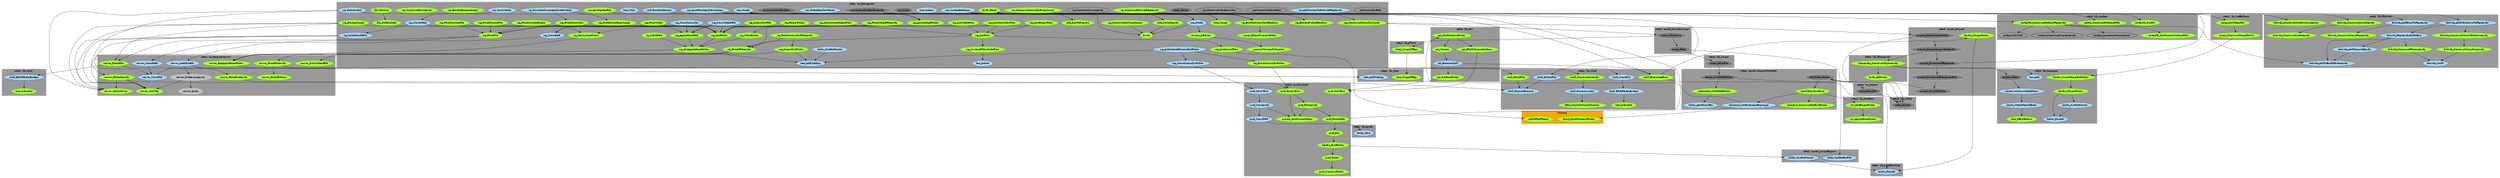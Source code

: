 digraph "dot_FromArray" {	graph [		clusterrank="true"		size="31.2500,31.2500"	];		subgraph "pf" {		node [];			n145 [label="scrape_TidyTitle" URL="scrape_TidyTitle%2Cpf%2Cstack+%22lib_Scrape%22%2C1"];		n174 [label="_setControllerHelp" URL="_setControllerHelp%2Cpf%2Cstack+%22lib_RevIgniter%22%2C1"];		n143 [label="scrape_ConstructNumKeyArray" URL="scrape_ConstructNumKeyArray%2Cpf%2Cstack+%22lib_Scrape%22%2C1"];		n123 [label="rig_ConstructSourceArray" URL="rig_ConstructSourceArray%2Cpf%2Cstack+%22lib_RevIgniter%22%2C1"];	}		subgraph "pc" {		node [];			n128 [label="_setScriptStackGistHelp" URL="_setScriptStackGistHelp%2Cpc%2Cstack+%22lib_RevIgniter%22%2C1"];		n171 [label="rig_ConstructMarkdownToc" URL="rig_ConstructMarkdownToc%2Cpc%2Cstack+%22lib_RevIgniter%22%2C1"];		n144 [label="scrape_IncrementNumKeyList" URL="scrape_IncrementNumKeyList%2Cpc%2Cstack+%22lib_Scrape%22%2C1"];	}		subgraph "s" {		node [fillcolor="grey", style="filled", color="white"];			n75 [label="server_Array" URL="server_Array%2Cs%2Cstack+%22lib_RemoteServer%22%2C1"];		n74 [label="server_PreferenceArray" URL="server_PreferenceArray%2Cs%2Cstack+%22lib_RemoteServer%22%2C1"];	}		subgraph "g" {		node [fillcolor="grey50", style="filled", color="white"];			n100 [label="script_HelpFile" URL="script_HelpFile%2Cg%2Cstack+%22lib_Script%22%2C1"];		n35 [label="stack_Object" URL="stack_Object%2Cg%2Cstack+%22lib_RevIgniter%22%2C1"];		n115 [label="mobile_Name" URL="mobile_Name%2Cg%2Cstack+%22lib_Common%22%2C1"];		n29 [label="stack_Object" URL="stack_Object%2Cg%2Cstack+%22lib_Stack%22%2C1"];		n151 [label="project_OverlayFolder" URL="project_OverlayFolder%2Cg%2Cstack+%22model_Project%22%2C1"];		n3 [label="project_ProcessedHkeyArrayFile" URL="project_ProcessedHkeyArrayFile%2Cg%2Cstack+%22model_Project%22%2C1"];		n109 [label="project_DependencyStackArray" URL="project_DependencyStackArray%2Cg%2Cstack+%22model_Project%22%2C1"];		n154 [label="object_MetaDataFolder" URL="object_MetaDataFolder%2Cg%2Cstack+%22model_ObjectMetadata%22%2C1"];		n182 [label="rig_Script" URL="rig_Script%2Cg%2Cstack+%22lib_RevIgniter%22%2C1"];		n28 [label="mainstack_File" URL="mainstack_File%2Cg%2Cstack+%22lib_Object%22%2C1"];		n161 [label="project_DependencyStacks" URL="project_DependencyStacks%2Cg%2Cstack+%22model_Project%22%2C1"];		n77 [label="rig_ControllerHandlerArray" URL="rig_ControllerHandlerArray%2Cg%2Cstack+%22lib_RevIgniter%22%2C1"];		n9 [label="rig_ControllerHandlers" URL="rig_ControllerHandlers%2Cg%2Cstack+%22lib_RevIgniter%22%2C1"];		n98 [label="script_Help" URL="script_Help%2Cg%2Cstack+%22model_OverlayScript%22%2C1"];		n27 [label="textStack_Folder" URL="textStack_Folder%2Cg%2Cstack+%22model_ObjectMetadata%22%2C1"];		n162 [label="script_Markdown" URL="script_Markdown%2Cg%2Cstack+%22model_OverlayScript%22%2C1"];		n1 [label="project_ProcessedHkeyArray" URL="project_ProcessedHkeyArray%2Cg%2Cstack+%22model_Project%22%2C1"];	}		subgraph "c" {		node [fillcolor="LightBlue", style="filled", color="Blue"];			n22 [label="folder_CreateNested" URL="folder_CreateNested%2Cc%2Cstack+%22model_ScriptExport%22%2C1"];		n65 [label="shell_StoreFile" URL="shell_StoreFile%2Cc%2Cstack+%22lib_Shell%22%2C1"];		n84 [label="opn_Notify" URL="opn_Notify%2Cc%2Cstack+%22lib_RevIgniter%22%2C1"];		n96 [label="fedwiki_AddMarkdownToPageArray" URL="fedwiki_AddMarkdownToPageArray%2Cc%2Cstack+%22lib_Fedwiki%22%2C1"];		n52 [label="git_ExecuteShell" URL="git_ExecuteShell%2Cc%2Cstack+%22lib_Git%22%2C1"];		n175 [label="folder_AddObjectBit" URL="folder_AddObjectBit%2Cc%2Cstack+%22model_ObjectMetadata%22%2C1"];		n108 [label="fedwiki_AddToEndOfIndexArray" URL="fedwiki_AddToEndOfIndexArray%2Cc%2Cstack+%22lib_Fedwiki%22%2C1"];		n111 [label="rig_DownloadScriptAndCreateStack" URL="rig_DownloadScriptAndCreateStack%2Cc%2Cstack+%22lib_RevIgniter%22%2C1"];		n60 [label="rig_StoreControllerFolder" URL="rig_StoreControllerFolder%2Cc%2Cstack+%22lib_RevIgniter%22%2C1"];		n136 [label="folder_Format" URL="folder_Format%2Cc%2Cstack+%22lib_Common%22%2C1"];		n56 [label="text_AddTrailing" URL="text_AddTrailing%2Cc%2Cstack+%22lib_RevIgniter%22%2C1"];		n25 [label="shell_BashParamEscape" URL="shell_BashParamEscape%2Cc%2Cstack+%22lib_XML%22%2C1"];		n179 [label="osx_Notify" URL="osx_Notify%2Cc%2Cstack+%22lib_RevIgniter%22%2C1"];		n159 [label="server_LoadDetails" URL="server_LoadDetails%2Cc%2Cstack+%22lib_RemoteServer%22%2C1"];		n129 [label="text_Indent" URL="text_Indent%2Cc%2Cstack+%22lib_RevIgniter%22%2C1"];		n93 [label="server_StoreFile" URL="server_StoreFile%2Cc%2Cstack+%22lib_RemoteServer%22%2C1"];		n16 [label="rig_AddContentToFedwikiPageArray" URL="rig_AddContentToFedwikiPageArray%2Cc%2Cstack+%22lib_RevIgniter%22%2C1"];		n36 [label="checkout_SetFolderAndRepotype" URL="checkout_SetFolderAndRepotype%2Cc%2Cstack+%22model_ObjectMetadata%22%2C1"];		n170 [label="folder_CreateNested" URL="folder_CreateNested%2Cc%2Cstack+%22lib_RevIgniter%22%2C1"];		n114 [label="line_Add" URL="line_Add%2Cc%2Cstack+%22lib_Common%22%2C1"];		n178 [label="rig_StoreStack" URL="rig_StoreStack%2Cc%2Cstack+%22lib_RevIgniter%22%2C1"];		n139 [label="object_SetShortStackName" URL="object_SetShortStackName%2Cc%2Cstack+%22lib_Common%22%2C1"];		n135 [label="folder_CreateNested" URL="folder_CreateNested%2Cc%2Cstack+%22lib_Common%22%2C1"];		n82 [label="folder_Format" URL="folder_Format%2Cc%2Cstack+%22lib_LocalFedWiki%22%2C1"];		n63 [label="rig_AskSetLocalControllerFolder" URL="rig_AskSetLocalControllerFolder%2Cc%2Cstack+%22lib_RevIgniter%22%2C1"];		n102 [label="rig_ScrapeHeadings" URL="rig_ScrapeHeadings%2Cc%2Cstack+%22lib_RevIgniter%22%2C1"];		n122 [label="fedwiki_PageArrayAddToEnd" URL="fedwiki_PageArrayAddToEnd%2Cc%2Cstack+%22lib_Fedwiki%22%2C1"];		n86 [label="rig_StoreController" URL="rig_StoreController%2Cc%2Cstack+%22lib_RevIgniter%22%2C1"];		n17 [label="fedwiki_AddHtmlToPageArray" URL="fedwiki_AddHtmlToPageArray%2Cc%2Cstack+%22lib_Fedwiki%22%2C1"];		n106 [label="rig_CleanHandlerNames" URL="rig_CleanHandlerNames%2Cc%2Cstack+%22lib_RevIgniter%22%2C1"];		n130 [label="rig_AssetFetchAndSaveImage" URL="rig_AssetFetchAndSaveImage%2Cc%2Cstack+%22lib_RevIgniter%22%2C1"];		n58 [label="rig_StoreStackData" URL="rig_StoreStackData%2Cc%2Cstack+%22lib_RevIgniter%22%2C1"];		n94 [label="server_StoreData" URL="server_StoreData%2Cc%2Cstack+%22lib_RemoteServer%22%2C1"];		n46 [label="pref_StoreData" URL="pref_StoreData%2Cc%2Cstack+%22model_Prefs%22%2C1"];		n66 [label="shell_BashParamEscape" URL="shell_BashParamEscape%2Cc%2Cstack+%22lib_Shell%22%2C1"];		n13 [label="line_Delete" URL="line_Delete%2Cc%2Cstack+%22lib_RevIgniter%22%2C1"];		n148 [label="object_StackNameOffsets" URL="object_StackNameOffsets%2Cc%2Cstack+%22lib_Common%22%2C1"];		n177 [label="rig_StoreStacks" URL="rig_StoreStacks%2Cc%2Cstack+%22lib_RevIgniter%22%2C1"];		n81 [label="shell_RemoteExecute" URL="shell_RemoteExecute%2Cc%2Cstack+%22lib_Shell%22%2C1"];		n91 [label="rig_UploadLocalFile" URL="rig_UploadLocalFile%2Cc%2Cstack+%22lib_RevIgniter%22%2C1"];		n167 [label="rig_DeleteStack" URL="rig_DeleteStack%2Cc%2Cstack+%22lib_RevIgniter%22%2C1"];		n172 [label="exif_ExtractLatLong" URL="exif_ExtractLatLong%2Cc%2Cstack+%22lib_RevIgniter%22%2C1"];		n107 [label="fedwiki_AddToJournalArray" URL="fedwiki_AddToJournalArray%2Cc%2Cstack+%22lib_Fedwiki%22%2C1"];		n180 [label="text_AddTrailing" URL="text_AddTrailing%2Cc%2Cstack+%22lib_Text%22%2C1"];		n59 [label="rig_StoreData" URL="rig_StoreData%2Cc%2Cstack+%22lib_RevIgniter%22%2C1"];		n99 [label="hack_UpdateBinFile" URL="hack_UpdateBinFile%2Cc%2Cstack+%22model_ScriptExport%22%2C1"];		n18 [label="shell_DeconstructLS" URL="shell_DeconstructLS%2Cc%2Cstack+%22lib_Shell%22%2C1"];		n45 [label="pref_StoreArray" URL="pref_StoreArray%2Cc%2Cstack+%22model_Prefs%22%2C1"];		n61 [label="pref_SaveValue" URL="pref_SaveValue%2Cc%2Cstack+%22model_Prefs%22%2C1"];		n88 [label="array_Save" URL="array_Save%2Cc%2Cstack+%22lib_Array%22%2C1"];		n156 [label="fedwiki_SetID" URL="fedwiki_SetID%2Cc%2Cstack+%22lib_Fedwiki%22%2C1"];		n176 [label="html_Tidy" URL="html_Tidy%2Cc%2Cstack+%22lib_RevIgniter%22%2C1"];		n80 [label="shell_DeleteFile" URL="shell_DeleteFile%2Cc%2Cstack+%22lib_Shell%22%2C1"];	}		subgraph "f" {		node [fillcolor="GreenYellow", style="filled", color="Green4"];			n152 [label="text_IsQuoted" URL="text_IsQuoted%2Cf%2Cstack+%22lib_Shell%22%2C1"];		n141 [label="git_PathToCommandLine" URL="git_PathToCommandLine%2Cf%2Cstack+%22lib_Git%22%2C1"];		n49 [label="rig_StackFolder" URL="rig_StackFolder%2Cf%2Cstack+%22lib_RevIgniter%22%2C1"];		n133 [label="rig_ConstructInitScriptLines" URL="rig_ConstructInitScriptLines%2Cf%2Cstack+%22lib_RevIgniter%22%2C1"];		n124 [label="fedwiki_ConstructCreateSourceArray" URL="fedwiki_ConstructCreateSourceArray%2Cf%2Cstack+%22lib_Fedwiki%22%2C1"];		n15 [label="rig_GetApplicationFolder" URL="rig_GetApplicationFolder%2Cf%2Cstack+%22lib_RevIgniter%22%2C1"];		n160 [label="rig_ConstructControllerScript" URL="rig_ConstructControllerScript%2Cf%2Cstack+%22lib_RevIgniter%22%2C1"];		n39 [label="rig_FetchPathArray" URL="rig_FetchPathArray%2Cf%2Cstack+%22lib_RevIgniter%22%2C1"];		n104 [label="scrapeID_GetDiv" URL="scrapeID_GetDiv%2Cf%2Cstack+%22lib_Scrape%22%2C1"];		n181 [label="text_IsQuoted" URL="text_IsQuoted%2Cf%2Cstack+%22lib_XML%22%2C1"];		n19 [label="date_MonthToMonthNumber" URL="date_MonthToMonthNumber%2Cf%2Cstack+%22lib_Shell%22%2C1"];		n149 [label="text_OffsetBefore" URL="text_OffsetBefore%2Cf%2Cstack+%22lib_Common%22%2C1"];		n31 [label="rig_ListHelperFiles" URL="rig_ListHelperFiles%2Cf%2Cstack+%22lib_RevIgniter%22%2C1"];		n7 [label="pref_File" URL="pref_File%2Cf%2Cstack+%22model_Prefs%22%2C1"];		n79 [label="rig_ListControllerFiles" URL="rig_ListControllerFiles%2Cf%2Cstack+%22lib_RevIgniter%22%2C1"];		n120 [label="script_GetTemplate" URL="script_GetTemplate%2Cf%2Cstack+%22lib_Scaffolding%22%2C1"];		n155 [label="mainstack_MetadataFolder" URL="mainstack_MetadataFolder%2Cf%2Cstack+%22model_ObjectMetadata%22%2C1"];		n92 [label="server_GetSshUser" URL="server_GetSshUser%2Cf%2Cstack+%22lib_RemoteServer%22%2C1"];		n11 [label="server_FetchPrefArray" URL="server_FetchPrefArray%2Cf%2Cstack+%22lib_RemoteServer%22%2C1"];		n21 [label="pref_WindowsFolder" URL="pref_WindowsFolder%2Cf%2Cstack+%22model_Prefs%22%2C1"];		n164 [label="fedwiki_ConstructStoryItemArray" URL="fedwiki_ConstructStoryItemArray%2Cf%2Cstack+%22lib_Fedwiki%22%2C1"];		n168 [label="rig_FetchProjectFile" URL="rig_FetchProjectFile%2Cf%2Cstack+%22lib_RevIgniter%22%2C1"];		n40 [label="rig_ListServerFiles" URL="rig_ListServerFiles%2Cf%2Cstack+%22lib_RevIgniter%22%2C1"];		n119 [label="rig_ConstructControllerFromScript" URL="rig_ConstructControllerFromScript%2Cf%2Cstack+%22lib_RevIgniter%22%2C1"];		n71 [label="fedwiki_ConstructStoryHtmlArray" URL="fedwiki_ConstructStoryHtmlArray%2Cf%2Cstack+%22lib_Fedwiki%22%2C1"];		n87 [label="rig_FetchStack" URL="rig_FetchStack%2Cf%2Cstack+%22lib_RevIgniter%22%2C1"];		n68 [label="rig_FetchControllerPathArray" URL="rig_FetchControllerPathArray%2Cf%2Cstack+%22lib_RevIgniter%22%2C1"];		n48 [label="kwote" URL="kwote%2Cf%2Cstack+%22lib_RevIgniter%22%2C1"];		n132 [label="text_StripAllTags" URL="text_StripAllTags%2Cf%2Cstack+%22lib_Text%22%2C1"];		n64 [label="rig_FetchControllerFolder" URL="rig_FetchControllerFolder%2Cf%2Cstack+%22lib_RevIgniter%22%2C1"];		n125 [label="rig_HelperFolder" URL="rig_HelperFolder%2Cf%2Cstack+%22lib_RevIgniter%22%2C1"];		n146 [label="scrapeID_GetContentSectionPath" URL="scrapeID_GetContentSectionPath%2Cf%2Cstack+%22lib_Scrape%22%2C1"];		n44 [label="rig_ApplicationPath" URL="rig_ApplicationPath%2Cf%2Cstack+%22lib_RevIgniter%22%2C1"];		n105 [label="xpath_ConstructHeadingPath" URL="xpath_ConstructHeadingPath%2Cf%2Cstack+%22lib_Scrape%22%2C1"];		n53 [label="shell_ExecuteAtRoot" URL="shell_ExecuteAtRoot%2Cf%2Cstack+%22lib_Shell%22%2C1"];		n83 [label="library_PluginFolder" URL="library_PluginFolder%2Cf%2Cstack+%22model_Project%22%2C1"];		n12 [label="pref_FetchValue" URL="pref_FetchValue%2Cf%2Cstack+%22model_Prefs%22%2C1"];		n142 [label="server_GetSshKeyPath" URL="server_GetSshKeyPath%2Cf%2Cstack+%22lib_RemoteServer%22%2C1"];		n32 [label="rig_ListFiles" URL="rig_ListFiles%2Cf%2Cstack+%22lib_RevIgniter%22%2C1"];		n76 [label="server_GetURL" URL="server_GetURL%2Cf%2Cstack+%22lib_RemoteServer%22%2C1"];		n110 [label="hkeyArray_ConstructObjectArray" URL="hkeyArray_ConstructObjectArray%2Cf%2Cstack+%22lib_HkeyArray%22%2C1"];		n121 [label="fedwiki_ConstructStoryMarkdownArray" URL="fedwiki_ConstructStoryMarkdownArray%2Cf%2Cstack+%22lib_Fedwiki%22%2C1"];		n165 [label="fedwiki_ConstructCreateArray" URL="fedwiki_ConstructCreateArray%2Cf%2Cstack+%22lib_Fedwiki%22%2C1"];		n169 [label="pref_FetchArray" URL="pref_FetchArray%2Cf%2Cstack+%22model_Prefs%22%2C1"];		n101 [label="library_PluginFolder" URL="library_PluginFolder%2Cf%2Cstack+%22lib_Common%22%2C1"];		n118 [label="version_IsEarlier" URL="version_IsEarlier%2Cf%2Cstack+%22lib_RevIgniter%22%2C1"];		n131 [label="html_StripAllTags" URL="html_StripAllTags%2Cf%2Cstack+%22lib_HTML%22%2C1"];		n57 [label="pref_FetchData" URL="pref_FetchData%2Cf%2Cstack+%22model_Prefs%22%2C1"];		n72 [label="server_FetchFileArray" URL="server_FetchFileArray%2Cf%2Cstack+%22lib_RemoteServer%22%2C1"];		n150 [label="server_FileInfoArray" URL="server_FileInfoArray%2Cf%2Cstack+%22lib_RemoteServer%22%2C1"];		n97 [label="fedwiki_ConstructJournalArray" URL="fedwiki_ConstructJournalArray%2Cf%2Cstack+%22lib_Fedwiki%22%2C1"];		n24 [label="server_FetchFile" URL="server_FetchFile%2Cf%2Cstack+%22lib_RemoteServer%22%2C1"];		n47 [label="project_GetCurrentName" URL="project_GetCurrentName%2Cf%2Cstack+%22model_Prefs%22%2C1"];		n2 [label="array_Fetch" URL="array_Fetch%2Cf%2Cstack+%22lib_RevIgniter%22%2C1"];		n67 [label="rig_ControllerPath" URL="rig_ControllerPath%2Cf%2Cstack+%22lib_RevIgniter%22%2C1"];		n126 [label="git_Version" URL="git_Version%2Cf%2Cstack+%22lib_Git%22%2C1"];		n158 [label="rig_FetchSystemFile" URL="rig_FetchSystemFile%2Cf%2Cstack+%22lib_RevIgniter%22%2C1"];		n147 [label="file_GetSize" URL="file_GetSize%2Cf%2Cstack+%22lib_RevIgniter%22%2C1"];		n43 [label="rev_ApplicationFolder" URL="rev_ApplicationFolder%2Cf%2Cstack+%22lib_IdeHack%22%2C1"];		n6 [label="file_DetailedInfo" URL="file_DetailedInfo%2Cf%2Cstack+%22lib_RevIgniter%22%2C1"];		n50 [label="git_GetRootFolder" URL="git_GetRootFolder%2Cf%2Cstack+%22lib_Git%22%2C1"];		n20 [label="pref_Folder" URL="pref_Folder%2Cf%2Cstack+%22model_Prefs%22%2C1"];		n33 [label="rig_FetchController" URL="rig_FetchController%2Cf%2Cstack+%22lib_RevIgniter%22%2C1"];		n117 [label="rig_ListStackFiles" URL="rig_ListStackFiles%2Cf%2Cstack+%22lib_RevIgniter%22%2C1"];		n90 [label="rig_ListSystemHelperFiles" URL="rig_ListSystemHelperFiles%2Cf%2Cstack+%22lib_RevIgniter%22%2C1"];		n166 [label="script_HkeysFromAvailable" URL="script_HkeysFromAvailable%2Cf%2Cstack+%22lib_RevIgniter%22%2C1"];		n173 [label="rig_RoutingScript" URL="rig_RoutingScript%2Cf%2Cstack+%22lib_RevIgniter%22%2C1"];		n37 [label="fossil_FindCheckoutFolder" URL="fossil_FindCheckoutFolder%2Cf%2CMissing%2C1"];		n54 [label="rig_ControllerFolder" URL="rig_ControllerFolder%2Cf%2Cstack+%22lib_RevIgniter%22%2C1"];		n73 [label="server_FetchFileList" URL="server_FetchFileList%2Cf%2Cstack+%22lib_RemoteServer%22%2C1"];		n183 [label="rig_StackPath" URL="rig_StackPath%2Cf%2Cstack+%22lib_RevIgniter%22%2C1"];		n138 [label="rig_FetchSystemHelper" URL="rig_FetchSystemHelper%2Cf%2Cstack+%22lib_RevIgniter%22%2C1"];		n113 [label="array_AllNodes" URL="array_AllNodes%2Cf%2Cstack+%22lib_HkeyArray%22%2C1"];		n134 [label="rig_ExtractDependencies" URL="rig_ExtractDependencies%2Cf%2Cstack+%22lib_RevIgniter%22%2C1"];		n89 [label="_convertVersionToNumber" URL="_convertVersionToNumber%2Cf%2Cstack+%22lib_RevIgniter%22%2C1"];		n157 [label="rig_ConstructRouteArray" URL="rig_ConstructRouteArray%2Cf%2Cstack+%22lib_RevIgniter%22%2C1"];		n42 [label="rev_GetPluginFolder" URL="rev_GetPluginFolder%2Cf%2Cstack+%22lib_IdeHack%22%2C1"];		n5 [label="library_ScriptTemplateFolder" URL="library_ScriptTemplateFolder%2Cf%2Cstack+%22lib_Common%22%2C1"];		n62 [label="shell_ConstructLSArray" URL="shell_ConstructLSArray%2Cf%2Cstack+%22lib_Shell%22%2C1"];		n153 [label="rigGetFileNames" URL="rigGetFileNames%2Cf%2CMissing%2C1"];		n140 [label="checkout_ConstructDefaultFolder" URL="checkout_ConstructDefaultFolder%2Cf%2Cstack+%22model_ObjectMetadata%22%2C1"];		n23 [label="text_Merge" URL="text_Merge%2Cf%2Cstack+%22lib_RevIgniter%22%2C1"];		n34 [label="rig_FetchFile" URL="rig_FetchFile%2Cf%2Cstack+%22lib_RevIgniter%22%2C1"];		n103 [label="scrapeID_ConstructHeaderPageArray" URL="scrapeID_ConstructHeaderPageArray%2Cf%2Cstack+%22lib_Scrape%22%2C1"];		n85 [label="rig_GetSystemFolder" URL="rig_GetSystemFolder%2Cf%2Cstack+%22lib_RevIgniter%22%2C1"];		n14 [label="rig_GetFolder" URL="rig_GetFolder%2Cf%2Cstack+%22lib_RevIgniter%22%2C1"];		n38 [label="git_GetCheckoutFolder" URL="git_GetCheckoutFolder%2Cf%2Cstack+%22lib_Git%22%2C1"];		n8 [label="library_PrefFolder" URL="library_PrefFolder%2Cf%2Cstack+%22model_Prefs%22%2C1"];		n55 [label="server_RigApplicationFolder" URL="server_RigApplicationFolder%2Cf%2Cstack+%22lib_RemoteServer%22%2C1"];		n127 [label="rig_AssetImageFile" URL="rig_AssetImageFile%2Cf%2Cstack+%22lib_RevIgniter%22%2C1"];		n95 [label="rig_ConstructFedwikiPageArray" URL="rig_ConstructFedwikiPageArray%2Cf%2Cstack+%22lib_RevIgniter%22%2C1"];		n26 [label="shell_FetchFile" URL="shell_FetchFile%2Cf%2Cstack+%22lib_Shell%22%2C1"];		n163 [label="exif_GpsToDegrees" URL="exif_GpsToDegrees%2Cf%2Cstack+%22lib_RevIgniter%22%2C1"];		n30 [label="textStack_FindRoot" URL="textStack_FindRoot%2Cf%2Cstack+%22model_ObjectMetadata%22%2C1"];		n112 [label="rig_CreateContainerScript" URL="rig_CreateContainerScript%2Cf%2Cstack+%22lib_RevIgniter%22%2C1"];		n137 [label="fedwiki_ConstructFactoryArray" URL="fedwiki_ConstructFactoryArray%2Cf%2Cstack+%22lib_Fedwiki%22%2C1"];		n78 [label="rig_ExtractPublicHandlers" URL="rig_ExtractPublicHandlers%2Cf%2Cstack+%22lib_RevIgniter%22%2C1"];		n51 [label="pref_GetValue" URL="pref_GetValue%2Cf%2Cstack+%22model_Prefs%22%2C1"];		n10 [label="rig_ExtractControllerHandlers" URL="rig_ExtractControllerHandlers%2Cf%2Cstack+%22lib_RevIgniter%22%2C1"];		n41 [label="rig_SortAndFilterCodeFiles" URL="rig_SortAndFilterCodeFiles%2Cf%2Cstack+%22lib_RevIgniter%22%2C1"];		n4 [label="script_ConstructTemplateUrl" URL="script_ConstructTemplateUrl%2Cf%2Cstack+%22lib_Scaffolding%22%2C1"];		n69 [label="rig_AssetImageFolder" URL="rig_AssetImageFolder%2Cf%2Cstack+%22lib_RevIgniter%22%2C1"];		n116 [label="rig_FetchStackPathArray" URL="rig_FetchStackPathArray%2Cf%2Cstack+%22lib_RevIgniter%22%2C1"];		n70 [label="exif_GetInfoArray" URL="exif_GetInfoArray%2Cf%2Cstack+%22lib_RevIgniter%22%2C1"];	}		subgraph cluster1 {			label="Missing";			style=filled;			color=red;			fillcolor=orange;					n37; n153	}	subgraph cluster2 {			label="stack \"lib_Array\"";			style=filled;			color=grey60;			fillcolor=grey60;					n88	}	subgraph cluster3 {			label="stack \"lib_Common\"";			style=filled;			color=grey60;			fillcolor=grey60;					n149; n136; n115; n101; n114; n139; n135; n148; n5	}	subgraph cluster4 {			label="stack \"lib_Fedwiki\"";			style=filled;			color=grey60;			fillcolor=grey60;					n124; n96; n108; n164; n71; n121; n165; n97; n122; n17; n107; n137; n156	}	subgraph cluster5 {			label="stack \"lib_Git\"";			style=filled;			color=grey60;			fillcolor=grey60;					n141; n52; n126; n50; n38	}	subgraph cluster6 {			label="stack \"lib_HkeyArray\"";			style=filled;			color=grey60;			fillcolor=grey60;					n110; n113	}	subgraph cluster7 {			label="stack \"lib_HTML\"";			style=filled;			color=grey60;			fillcolor=grey60;					n131	}	subgraph cluster8 {			label="stack \"lib_IdeHack\"";			style=filled;			color=grey60;			fillcolor=grey60;					n43; n42	}	subgraph cluster9 {			label="stack \"lib_LocalFedWiki\"";			style=filled;			color=grey60;			fillcolor=grey60;					n82	}	subgraph cluster10 {			label="stack \"lib_Object\"";			style=filled;			color=grey60;			fillcolor=grey60;					n28	}	subgraph cluster11 {			label="stack \"lib_RemoteServer\"";			style=filled;			color=grey60;			fillcolor=grey60;					n75; n92; n11; n159; n142; n76; n93; n72; n150; n24; n73; n94; n55; n74	}	subgraph cluster12 {			label="stack \"lib_RevIgniter\"";			style=filled;			color=grey60;			fillcolor=grey60;					n49; n133; n84; n15; n160; n39; n128; n31; n111; n79; n60; n168; n35; n171; n40; n119; n56; n87; n68; n179; n48; n64; n125; n44; n129; n32; n16; n170; n118; n182; n178; n2; n67; n158; n147; n174; n6; n63; n33; n102; n77; n117; n86; n90; n166; n173; n9; n106; n130; n54; n58; n183; n138; n134; n89; n157; n13; n177; n23; n34; n123; n85; n91; n14; n167; n172; n59; n127; n95; n163; n112; n78; n10; n176; n41; n69; n116; n70	}	subgraph cluster13 {			label="stack \"lib_Scaffolding\"";			style=filled;			color=grey60;			fillcolor=grey60;					n120; n4	}	subgraph cluster14 {			label="stack \"lib_Scrape\"";			style=filled;			color=grey60;			fillcolor=grey60;					n104; n145; n146; n105; n143; n103; n144	}	subgraph cluster15 {			label="stack \"lib_Script\"";			style=filled;			color=grey60;			fillcolor=grey60;					n100	}	subgraph cluster16 {			label="stack \"lib_Shell\"";			style=filled;			color=grey60;			fillcolor=grey60;					n152; n65; n19; n53; n66; n81; n62; n18; n26; n80	}	subgraph cluster17 {			label="stack \"lib_Stack\"";			style=filled;			color=grey60;			fillcolor=grey60;					n29	}	subgraph cluster18 {			label="stack \"lib_Text\"";			style=filled;			color=grey60;			fillcolor=grey60;					n132; n180	}	subgraph cluster19 {			label="stack \"lib_XML\"";			style=filled;			color=grey60;			fillcolor=grey60;					n181; n25	}	subgraph cluster20 {			label="stack \"model_ObjectMetadata\"";			style=filled;			color=grey60;			fillcolor=grey60;					n175; n155; n154; n36; n27; n140; n30	}	subgraph cluster21 {			label="stack \"model_OverlayScript\"";			style=filled;			color=grey60;			fillcolor=grey60;					n98; n162	}	subgraph cluster22 {			label="stack \"model_Prefs\"";			style=filled;			color=grey60;			fillcolor=grey60;					n7; n21; n12; n169; n57; n47; n20; n46; n8; n45; n61; n51	}	subgraph cluster23 {			label="stack \"model_Project\"";			style=filled;			color=grey60;			fillcolor=grey60;					n151; n3; n83; n109; n161; n1	}	subgraph cluster24 {			label="stack \"model_ScriptExport\"";			style=filled;			color=grey60;			fillcolor=grey60;					n22; n99	}		n86 -> n44;	n86 -> n59;	n133 -> n48;	n115 -> n139;	n30 -> n140;	n30 -> n36;	n30 -> n42;	n148 -> n149;	n116 -> n39;	n116 -> n49;	n98 -> n99;	n98 -> n100;	n154 -> n155;	n154 -> n29;	n8 -> n22;	n8 -> n20;	n155 -> n175;	n9 -> n10;	n126 -> n52;	n162 -> n131;	n162 -> n98;	n125 -> n14;	n161 -> n109;	n161 -> n29;	n79 -> n14;	n79 -> n32;	n107 -> n108;	n158 -> n34;	n158 -> n85;	n4 -> n5;	n40 -> n153;	n101 -> n135;	n101 -> n136;	n123 -> n124;	n159 -> n11;	n159 -> n74;	n5 -> n101;	n59 -> n94;	n41 -> n13;	n138 -> n34;	n138 -> n14;	n122 -> n108;	n122 -> n107;	n122 -> n137;	n178 -> n14;	n178 -> n91;	n18 -> n19;	n60 -> n61;	n58 -> n44;	n58 -> n14;	n58 -> n59;	n121 -> n164;	n42 -> n43;	n139 -> n148;	n39 -> n72;	n39 -> n142;	n39 -> n76;	n179 -> n48;	n179 -> n118;	n61 -> n45;	n96 -> n121;	n96 -> n122;	n120 -> n4;	n118 -> n89;	n38 -> n141;	n38 -> n126;	n44 -> n15;	n66 -> n152;	n91 -> n92;	n91 -> n76;	n91 -> n93;	n119 -> n120;	n67 -> n44;	n90 -> n85;	n90 -> n32;	n36 -> n37;	n36 -> n38;	n147 -> n6;	n64 -> n12;	n93 -> n65;	n65 -> n66;	n77 -> n10;	n77 -> n78;	n169 -> n57;	n169 -> n47;	n50 -> n51;	n168 -> n34;	n168 -> n14;	n150 -> n92;	n150 -> n76;	n150 -> n81;	n172 -> n163;	n53 -> n82;	n53 -> n83;	n53 -> n84;	n109 -> n110;	n109 -> n1;	n151 -> n27;	n74 -> n75;	n74 -> n76;	n12 -> n169;	n12 -> n47;	n52 -> n50;	n52 -> n53;	n173 -> n44;	n173 -> n24;	n173 -> n92;	n173 -> n76;	n87 -> n34;	n87 -> n14;	n130 -> n70;	n130 -> n48;	n130 -> n69;	n170 -> n56;	n55 -> n180;	n80 -> n81;	n117 -> n14;	n117 -> n32;	n131 -> n132;	n54 -> n55;	n54 -> n56;	n110 -> n113;	n110 -> n114;	n110 -> n115;	n26 -> n81;	n57 -> n2;	n57 -> n7;	n127 -> n69;	n111 -> n112;	n111 -> n33;	n27 -> n28;	n27 -> n29;	n27 -> n30;	n177 -> n178;	n83 -> n82;	n24 -> n25;	n24 -> n26;	n183 -> n15;	n160 -> n161;	n160 -> n162;	n25 -> n181;	n182 -> n160;	n167 -> n150;	n167 -> n92;	n167 -> n80;	n22 -> n82;	n141 -> n51;	n62 -> n18;	n95 -> n96;	n95 -> n97;	n100 -> n154;	n63 -> n64;	n63 -> n60;	n63 -> n56;	n94 -> n93;	n103 -> n108;	n103 -> n143;	n103 -> n144;	n103 -> n145;	n103 -> n146;	n20 -> n21;	n7 -> n8;	n97 -> n165;	n102 -> n103;	n102 -> n104;	n102 -> n105;	n164 -> n156;	n15 -> n55;	n15 -> n56;	n1 -> n2;	n1 -> n3;	n45 -> n46;	n45 -> n47;	n14 -> n15;	n72 -> n73;	n72 -> n62;	n46 -> n88;	n17 -> n71;	n3 -> n151;	n137 -> n156;	n70 -> n48;	n16 -> n17;	n34 -> n24;	n34 -> n159;	n33 -> n34;	n33 -> n14;	n11 -> n12;	n49 -> n15;	n135 -> n136;	n84 -> n179;	n84 -> n23;	n32 -> n39;	n32 -> n40;	n32 -> n41;	n28 -> n29;	n68 -> n54;	n68 -> n39;	n10 -> n166;	n85 -> n55;	n31 -> n14;	n31 -> n32;}